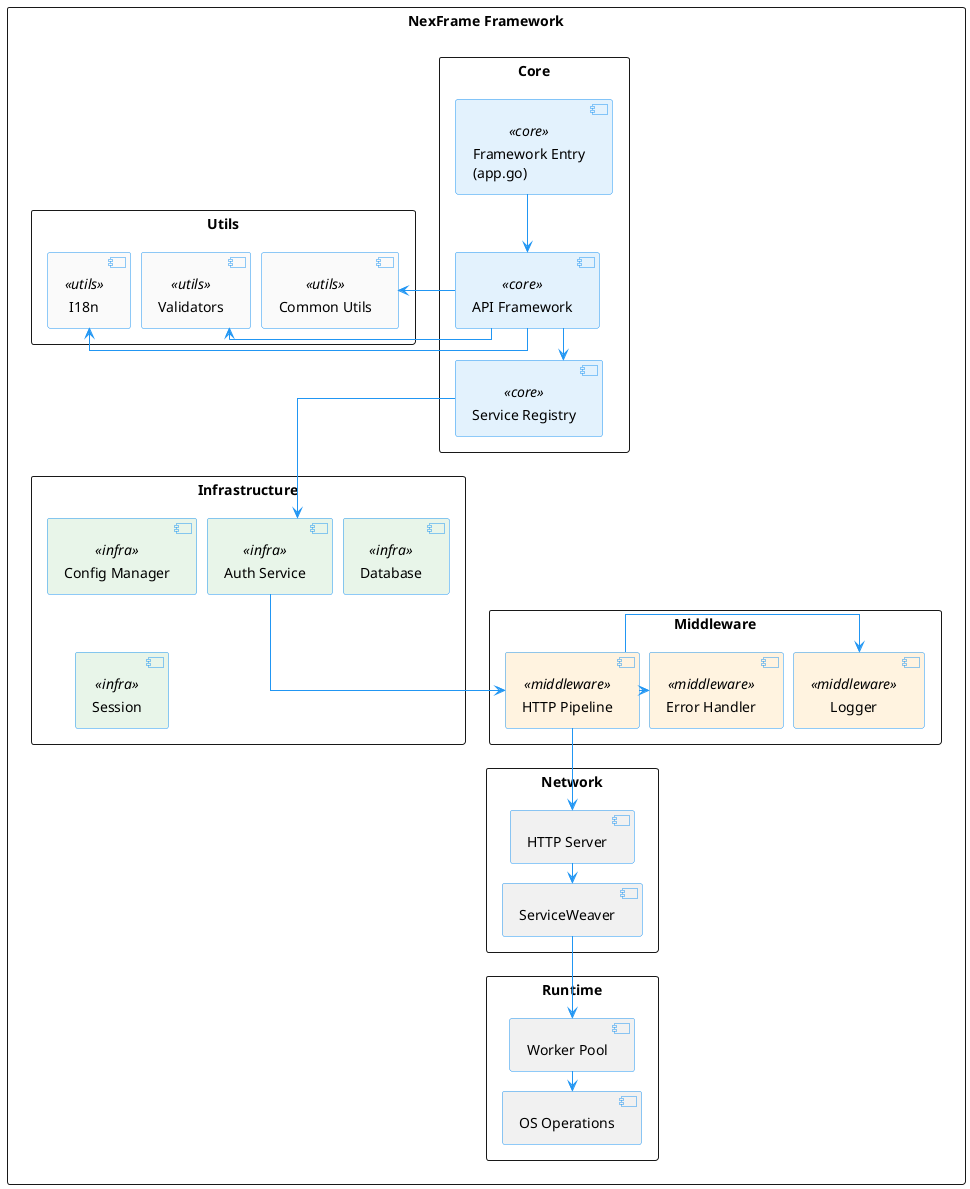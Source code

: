 @startuml NexFrame Framework Architecture

skinparam packageStyle rectangle
skinparam linetype ortho
skinparam padding 2
skinparam nodesep 10
skinparam ranksep 20

' 自定义样式
skinparam component {
    BackgroundColor<<core>> #E3F2FD
    BackgroundColor<<infra>> #E8F5E9
    BackgroundColor<<middleware>> #FFF3E0
    BackgroundColor<<utils>> #FAFAFA
    BorderColor #2196F3
    ArrowColor #2196F3
}

package "NexFrame Framework" {
    ' 核心层
    package "Core" as core {
        [Framework Entry\n(app.go)]<<core>> as entry
        component "API Framework"<<core>> as api
        component "Service Registry"<<core>> as registry
    }

    ' 基础设施层
    package "Infrastructure" as infra {
        [Auth Service]<<infra>> as auth
        [Config Manager]<<infra>> as config
        [Database]<<infra>> as db
        [Session]<<infra>> as session
    }

    ' 中间件层
    package "Middleware" as mid {
        [HTTP Pipeline]<<middleware>> as http
        [Error Handler]<<middleware>> as error
        [Logger]<<middleware>> as logger
    }

    ' 网络层
    package "Network" as net {
        [HTTP Server] as server
        [ServiceWeaver] as weaver
    }

    ' 工具层
    package "Utils" as utils {
        [Common Utils]<<utils>> as common
        [Validators]<<utils>> as valid
        [I18n]<<utils>> as i18n
    }

    ' 运行时
    package "Runtime" as runtime {
        [Worker Pool] as pool
        [OS Operations] as os
    }
}

' 核心关系
entry -down-> api
api -down-> registry
registry -down-> auth

' 基础设施关系
auth -down-> http
http -down-> server
server -down-> weaver

' 中间件关系
http -right-> logger
http -right-> error

' 工具关系
api -right-> common
api -right-> valid
api -right-> i18n

' 运行时关系
weaver -down-> pool
pool -down-> os

@enduml
